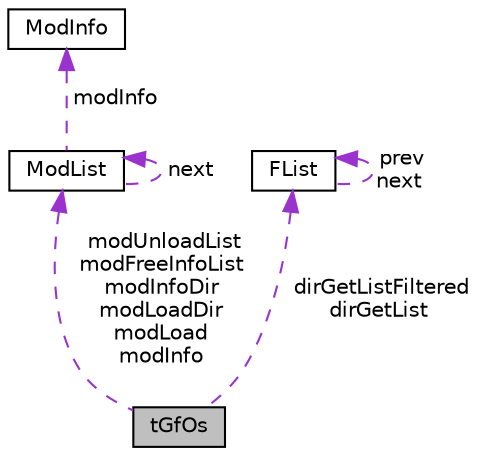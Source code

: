 digraph "tGfOs"
{
  edge [fontname="Helvetica",fontsize="10",labelfontname="Helvetica",labelfontsize="10"];
  node [fontname="Helvetica",fontsize="10",shape=record];
  Node1 [label="tGfOs",height=0.2,width=0.4,color="black", fillcolor="grey75", style="filled", fontcolor="black"];
  Node2 -> Node1 [dir="back",color="darkorchid3",fontsize="10",style="dashed",label=" modUnloadList\nmodFreeInfoList\nmodInfoDir\nmodLoadDir\nmodLoad\nmodInfo" ,fontname="Helvetica"];
  Node2 [label="ModList",height=0.2,width=0.4,color="black", fillcolor="white", style="filled",URL="$struct_mod_list.html",tooltip="list of module interfaces "];
  Node3 -> Node2 [dir="back",color="darkorchid3",fontsize="10",style="dashed",label=" modInfo" ,fontname="Helvetica"];
  Node3 [label="ModInfo",height=0.2,width=0.4,color="black", fillcolor="white", style="filled",URL="$struct_mod_info.html",tooltip="Module information structure. "];
  Node2 -> Node2 [dir="back",color="darkorchid3",fontsize="10",style="dashed",label=" next" ,fontname="Helvetica"];
  Node4 -> Node1 [dir="back",color="darkorchid3",fontsize="10",style="dashed",label=" dirGetListFiltered\ndirGetList" ,fontname="Helvetica"];
  Node4 [label="FList",height=0.2,width=0.4,color="black", fillcolor="white", style="filled",URL="$struct_f_list.html",tooltip="List of (DLL) files for a Directory. "];
  Node4 -> Node4 [dir="back",color="darkorchid3",fontsize="10",style="dashed",label=" prev\nnext" ,fontname="Helvetica"];
}
